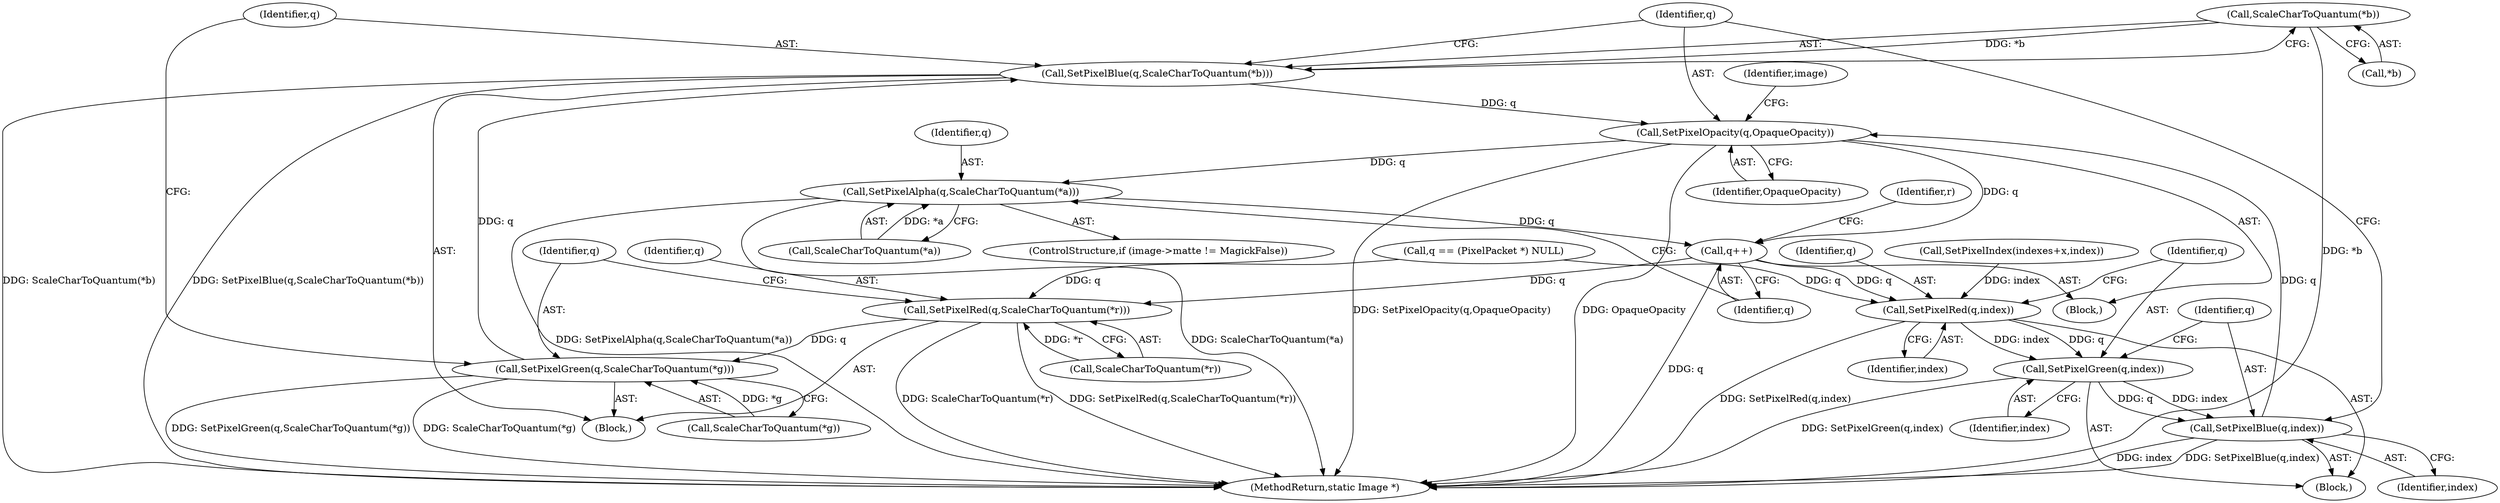 digraph "0_ImageMagick_f6e9d0d9955e85bdd7540b251cd50d598dacc5e6_19@pointer" {
"1001132" [label="(Call,ScaleCharToQuantum(*b))"];
"1001130" [label="(Call,SetPixelBlue(q,ScaleCharToQuantum(*b)))"];
"1001156" [label="(Call,SetPixelOpacity(q,OpaqueOpacity))"];
"1001165" [label="(Call,SetPixelAlpha(q,ScaleCharToQuantum(*a)))"];
"1001170" [label="(Call,q++)"];
"1001120" [label="(Call,SetPixelRed(q,ScaleCharToQuantum(*r)))"];
"1001125" [label="(Call,SetPixelGreen(q,ScaleCharToQuantum(*g)))"];
"1001147" [label="(Call,SetPixelRed(q,index))"];
"1001150" [label="(Call,SetPixelGreen(q,index))"];
"1001153" [label="(Call,SetPixelBlue(q,index))"];
"1001132" [label="(Call,ScaleCharToQuantum(*b))"];
"1001112" [label="(Block,)"];
"1001151" [label="(Identifier,q)"];
"1001171" [label="(Identifier,q)"];
"1001165" [label="(Call,SetPixelAlpha(q,ScaleCharToQuantum(*a)))"];
"1001173" [label="(Identifier,r)"];
"1001125" [label="(Call,SetPixelGreen(q,ScaleCharToQuantum(*g)))"];
"1001122" [label="(Call,ScaleCharToQuantum(*r))"];
"1001155" [label="(Identifier,index)"];
"1001130" [label="(Call,SetPixelBlue(q,ScaleCharToQuantum(*b)))"];
"1001121" [label="(Identifier,q)"];
"1001120" [label="(Call,SetPixelRed(q,ScaleCharToQuantum(*r)))"];
"1001158" [label="(Identifier,OpaqueOpacity)"];
"1001159" [label="(ControlStructure,if (image->matte != MagickFalse))"];
"1001152" [label="(Identifier,index)"];
"1001229" [label="(MethodReturn,static Image *)"];
"1001167" [label="(Call,ScaleCharToQuantum(*a))"];
"1001162" [label="(Identifier,image)"];
"1001147" [label="(Call,SetPixelRed(q,index))"];
"1001131" [label="(Identifier,q)"];
"1001142" [label="(Call,SetPixelIndex(indexes+x,index))"];
"1001150" [label="(Call,SetPixelGreen(q,index))"];
"1001133" [label="(Call,*b)"];
"1001148" [label="(Identifier,q)"];
"1001153" [label="(Call,SetPixelBlue(q,index))"];
"1001119" [label="(Block,)"];
"1001127" [label="(Call,ScaleCharToQuantum(*g))"];
"1001166" [label="(Identifier,q)"];
"1001126" [label="(Identifier,q)"];
"1001170" [label="(Call,q++)"];
"1001149" [label="(Identifier,index)"];
"1001136" [label="(Block,)"];
"1001156" [label="(Call,SetPixelOpacity(q,OpaqueOpacity))"];
"1000943" [label="(Call,q == (PixelPacket *) NULL)"];
"1001154" [label="(Identifier,q)"];
"1001157" [label="(Identifier,q)"];
"1001132" -> "1001130"  [label="AST: "];
"1001132" -> "1001133"  [label="CFG: "];
"1001133" -> "1001132"  [label="AST: "];
"1001130" -> "1001132"  [label="CFG: "];
"1001132" -> "1001229"  [label="DDG: *b"];
"1001132" -> "1001130"  [label="DDG: *b"];
"1001130" -> "1001119"  [label="AST: "];
"1001131" -> "1001130"  [label="AST: "];
"1001157" -> "1001130"  [label="CFG: "];
"1001130" -> "1001229"  [label="DDG: SetPixelBlue(q,ScaleCharToQuantum(*b))"];
"1001130" -> "1001229"  [label="DDG: ScaleCharToQuantum(*b)"];
"1001125" -> "1001130"  [label="DDG: q"];
"1001130" -> "1001156"  [label="DDG: q"];
"1001156" -> "1001112"  [label="AST: "];
"1001156" -> "1001158"  [label="CFG: "];
"1001157" -> "1001156"  [label="AST: "];
"1001158" -> "1001156"  [label="AST: "];
"1001162" -> "1001156"  [label="CFG: "];
"1001156" -> "1001229"  [label="DDG: SetPixelOpacity(q,OpaqueOpacity)"];
"1001156" -> "1001229"  [label="DDG: OpaqueOpacity"];
"1001153" -> "1001156"  [label="DDG: q"];
"1001156" -> "1001165"  [label="DDG: q"];
"1001156" -> "1001170"  [label="DDG: q"];
"1001165" -> "1001159"  [label="AST: "];
"1001165" -> "1001167"  [label="CFG: "];
"1001166" -> "1001165"  [label="AST: "];
"1001167" -> "1001165"  [label="AST: "];
"1001171" -> "1001165"  [label="CFG: "];
"1001165" -> "1001229"  [label="DDG: SetPixelAlpha(q,ScaleCharToQuantum(*a))"];
"1001165" -> "1001229"  [label="DDG: ScaleCharToQuantum(*a)"];
"1001167" -> "1001165"  [label="DDG: *a"];
"1001165" -> "1001170"  [label="DDG: q"];
"1001170" -> "1001112"  [label="AST: "];
"1001170" -> "1001171"  [label="CFG: "];
"1001171" -> "1001170"  [label="AST: "];
"1001173" -> "1001170"  [label="CFG: "];
"1001170" -> "1001229"  [label="DDG: q"];
"1001170" -> "1001120"  [label="DDG: q"];
"1001170" -> "1001147"  [label="DDG: q"];
"1001120" -> "1001119"  [label="AST: "];
"1001120" -> "1001122"  [label="CFG: "];
"1001121" -> "1001120"  [label="AST: "];
"1001122" -> "1001120"  [label="AST: "];
"1001126" -> "1001120"  [label="CFG: "];
"1001120" -> "1001229"  [label="DDG: ScaleCharToQuantum(*r)"];
"1001120" -> "1001229"  [label="DDG: SetPixelRed(q,ScaleCharToQuantum(*r))"];
"1000943" -> "1001120"  [label="DDG: q"];
"1001122" -> "1001120"  [label="DDG: *r"];
"1001120" -> "1001125"  [label="DDG: q"];
"1001125" -> "1001119"  [label="AST: "];
"1001125" -> "1001127"  [label="CFG: "];
"1001126" -> "1001125"  [label="AST: "];
"1001127" -> "1001125"  [label="AST: "];
"1001131" -> "1001125"  [label="CFG: "];
"1001125" -> "1001229"  [label="DDG: ScaleCharToQuantum(*g)"];
"1001125" -> "1001229"  [label="DDG: SetPixelGreen(q,ScaleCharToQuantum(*g))"];
"1001127" -> "1001125"  [label="DDG: *g"];
"1001147" -> "1001136"  [label="AST: "];
"1001147" -> "1001149"  [label="CFG: "];
"1001148" -> "1001147"  [label="AST: "];
"1001149" -> "1001147"  [label="AST: "];
"1001151" -> "1001147"  [label="CFG: "];
"1001147" -> "1001229"  [label="DDG: SetPixelRed(q,index)"];
"1000943" -> "1001147"  [label="DDG: q"];
"1001142" -> "1001147"  [label="DDG: index"];
"1001147" -> "1001150"  [label="DDG: q"];
"1001147" -> "1001150"  [label="DDG: index"];
"1001150" -> "1001136"  [label="AST: "];
"1001150" -> "1001152"  [label="CFG: "];
"1001151" -> "1001150"  [label="AST: "];
"1001152" -> "1001150"  [label="AST: "];
"1001154" -> "1001150"  [label="CFG: "];
"1001150" -> "1001229"  [label="DDG: SetPixelGreen(q,index)"];
"1001150" -> "1001153"  [label="DDG: q"];
"1001150" -> "1001153"  [label="DDG: index"];
"1001153" -> "1001136"  [label="AST: "];
"1001153" -> "1001155"  [label="CFG: "];
"1001154" -> "1001153"  [label="AST: "];
"1001155" -> "1001153"  [label="AST: "];
"1001157" -> "1001153"  [label="CFG: "];
"1001153" -> "1001229"  [label="DDG: index"];
"1001153" -> "1001229"  [label="DDG: SetPixelBlue(q,index)"];
}
